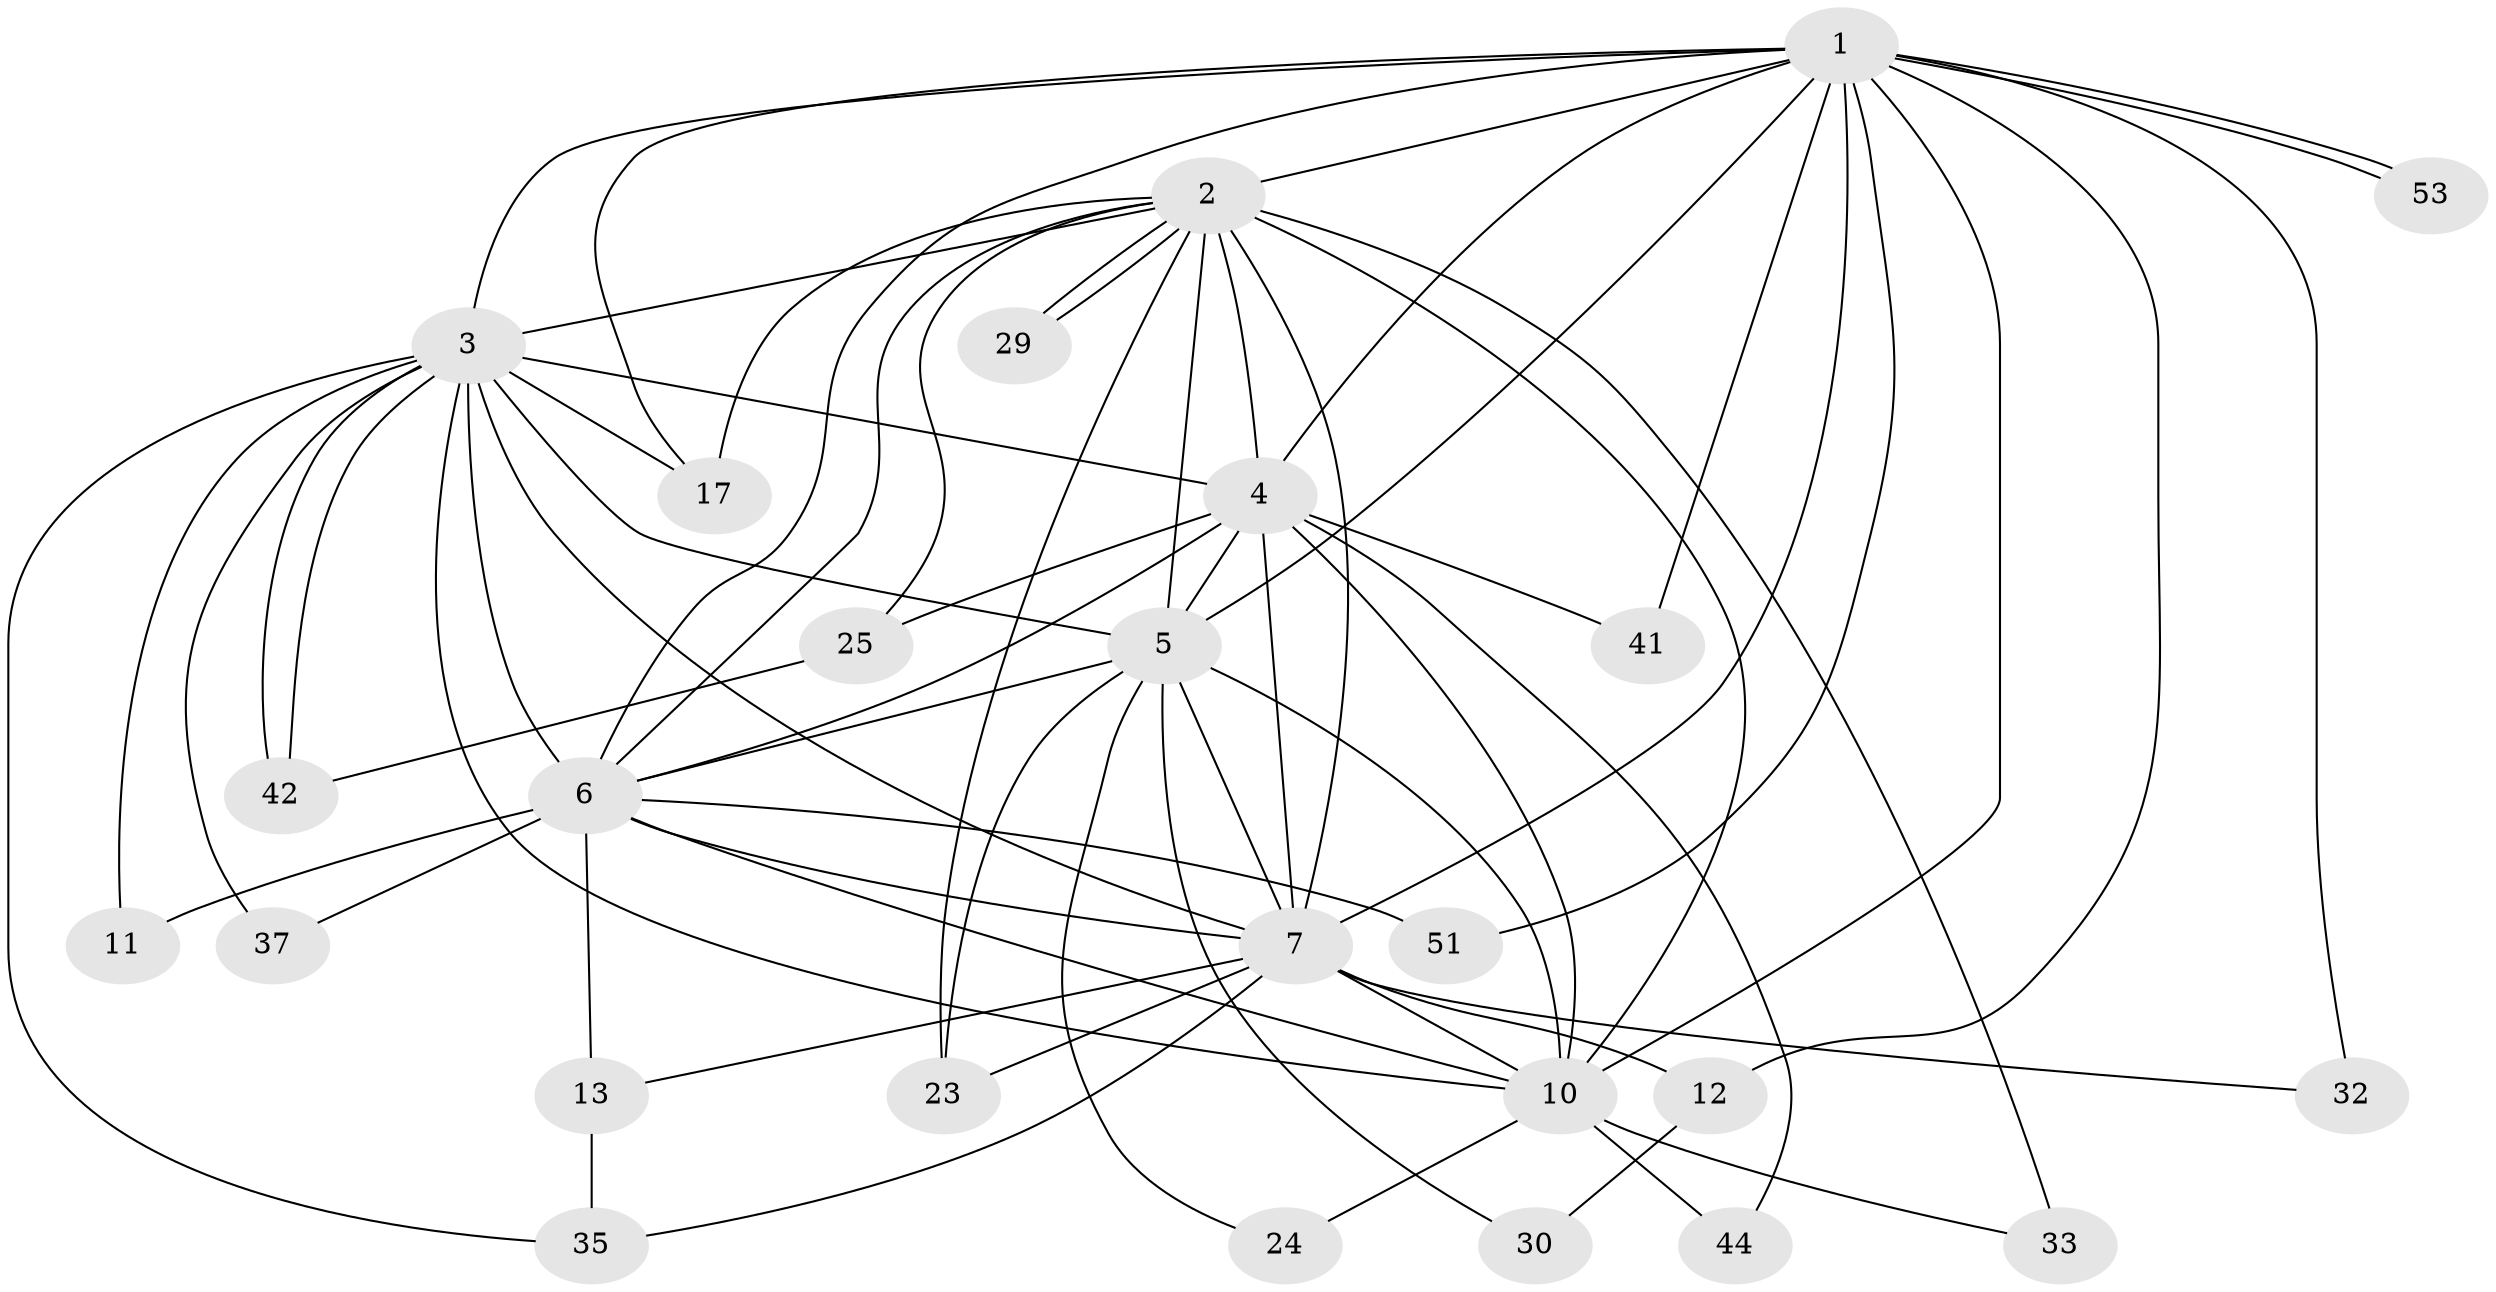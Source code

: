 // original degree distribution, {23: 0.018867924528301886, 19: 0.018867924528301886, 21: 0.018867924528301886, 13: 0.07547169811320754, 16: 0.018867924528301886, 14: 0.018867924528301886, 11: 0.018867924528301886, 2: 0.5660377358490566, 3: 0.18867924528301888, 8: 0.018867924528301886, 4: 0.03773584905660377}
// Generated by graph-tools (version 1.1) at 2025/14/03/09/25 04:14:09]
// undirected, 26 vertices, 68 edges
graph export_dot {
graph [start="1"]
  node [color=gray90,style=filled];
  1;
  2;
  3 [super="+26+19+46+52+31"];
  4;
  5;
  6;
  7 [super="+15+8"];
  10 [super="+16+14+40"];
  11;
  12;
  13;
  17 [super="+28+34"];
  23 [super="+45"];
  24;
  25;
  29;
  30;
  32;
  33;
  35 [super="+38"];
  37;
  41;
  42 [super="+49"];
  44;
  51;
  53;
  1 -- 2;
  1 -- 3 [weight=3];
  1 -- 4;
  1 -- 5;
  1 -- 6;
  1 -- 7 [weight=3];
  1 -- 10 [weight=5];
  1 -- 12;
  1 -- 17 [weight=2];
  1 -- 32;
  1 -- 41;
  1 -- 51;
  1 -- 53;
  1 -- 53;
  2 -- 3 [weight=3];
  2 -- 4;
  2 -- 5;
  2 -- 6;
  2 -- 7 [weight=4];
  2 -- 10 [weight=2];
  2 -- 17;
  2 -- 23;
  2 -- 25;
  2 -- 29;
  2 -- 29;
  2 -- 33;
  3 -- 4;
  3 -- 5 [weight=2];
  3 -- 6 [weight=2];
  3 -- 7 [weight=4];
  3 -- 10;
  3 -- 11;
  3 -- 37;
  3 -- 42;
  3 -- 42;
  3 -- 35;
  3 -- 17;
  4 -- 5;
  4 -- 6;
  4 -- 7 [weight=4];
  4 -- 10;
  4 -- 25;
  4 -- 41;
  4 -- 44;
  5 -- 6;
  5 -- 7 [weight=3];
  5 -- 10;
  5 -- 23;
  5 -- 24;
  5 -- 30;
  6 -- 7 [weight=4];
  6 -- 10 [weight=2];
  6 -- 11;
  6 -- 13;
  6 -- 37;
  6 -- 51;
  7 -- 10 [weight=5];
  7 -- 32;
  7 -- 23;
  7 -- 35;
  7 -- 12;
  7 -- 13;
  10 -- 44;
  10 -- 33;
  10 -- 24;
  12 -- 30;
  13 -- 35;
  25 -- 42;
}
